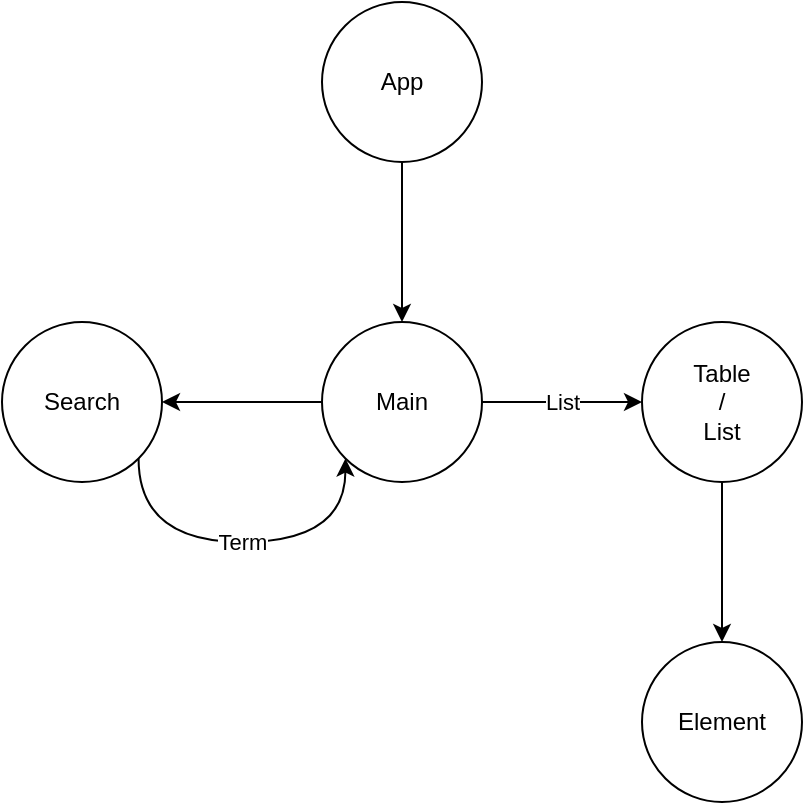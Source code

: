 <mxfile version="22.1.21" type="device">
  <diagram name="Page-1" id="mCL9tQgnD0g_T8Yp625L">
    <mxGraphModel dx="1434" dy="874" grid="1" gridSize="10" guides="1" tooltips="1" connect="1" arrows="1" fold="1" page="1" pageScale="1" pageWidth="850" pageHeight="1100" math="0" shadow="0">
      <root>
        <mxCell id="0" />
        <mxCell id="1" parent="0" />
        <mxCell id="VhtkH76wqLQTEhElUUt3-7" value="" style="edgeStyle=orthogonalEdgeStyle;rounded=0;orthogonalLoop=1;jettySize=auto;html=1;" edge="1" parent="1" source="VhtkH76wqLQTEhElUUt3-1" target="VhtkH76wqLQTEhElUUt3-6">
          <mxGeometry relative="1" as="geometry" />
        </mxCell>
        <mxCell id="VhtkH76wqLQTEhElUUt3-1" value="App" style="ellipse;whiteSpace=wrap;html=1;" vertex="1" parent="1">
          <mxGeometry x="290" y="40" width="80" height="80" as="geometry" />
        </mxCell>
        <mxCell id="VhtkH76wqLQTEhElUUt3-9" value="" style="edgeStyle=orthogonalEdgeStyle;rounded=0;orthogonalLoop=1;jettySize=auto;html=1;" edge="1" parent="1" source="VhtkH76wqLQTEhElUUt3-6" target="VhtkH76wqLQTEhElUUt3-8">
          <mxGeometry relative="1" as="geometry" />
        </mxCell>
        <mxCell id="VhtkH76wqLQTEhElUUt3-11" value="List" style="edgeStyle=orthogonalEdgeStyle;rounded=0;orthogonalLoop=1;jettySize=auto;html=1;" edge="1" parent="1" source="VhtkH76wqLQTEhElUUt3-6" target="VhtkH76wqLQTEhElUUt3-10">
          <mxGeometry relative="1" as="geometry" />
        </mxCell>
        <mxCell id="VhtkH76wqLQTEhElUUt3-6" value="Main" style="ellipse;whiteSpace=wrap;html=1;" vertex="1" parent="1">
          <mxGeometry x="290" y="200" width="80" height="80" as="geometry" />
        </mxCell>
        <mxCell id="VhtkH76wqLQTEhElUUt3-14" value="Term" style="edgeStyle=orthogonalEdgeStyle;rounded=0;orthogonalLoop=1;jettySize=auto;html=1;exitX=1;exitY=1;exitDx=0;exitDy=0;entryX=0;entryY=1;entryDx=0;entryDy=0;curved=1;" edge="1" parent="1" source="VhtkH76wqLQTEhElUUt3-8" target="VhtkH76wqLQTEhElUUt3-6">
          <mxGeometry relative="1" as="geometry">
            <Array as="points">
              <mxPoint x="198" y="310" />
              <mxPoint x="302" y="310" />
            </Array>
          </mxGeometry>
        </mxCell>
        <mxCell id="VhtkH76wqLQTEhElUUt3-8" value="Search" style="ellipse;whiteSpace=wrap;html=1;" vertex="1" parent="1">
          <mxGeometry x="130" y="200" width="80" height="80" as="geometry" />
        </mxCell>
        <mxCell id="VhtkH76wqLQTEhElUUt3-13" value="" style="edgeStyle=orthogonalEdgeStyle;rounded=0;orthogonalLoop=1;jettySize=auto;html=1;" edge="1" parent="1" source="VhtkH76wqLQTEhElUUt3-10" target="VhtkH76wqLQTEhElUUt3-12">
          <mxGeometry relative="1" as="geometry" />
        </mxCell>
        <mxCell id="VhtkH76wqLQTEhElUUt3-10" value="Table &lt;br&gt;/&lt;br&gt;List" style="ellipse;whiteSpace=wrap;html=1;" vertex="1" parent="1">
          <mxGeometry x="450" y="200" width="80" height="80" as="geometry" />
        </mxCell>
        <mxCell id="VhtkH76wqLQTEhElUUt3-12" value="Element" style="ellipse;whiteSpace=wrap;html=1;" vertex="1" parent="1">
          <mxGeometry x="450" y="360" width="80" height="80" as="geometry" />
        </mxCell>
      </root>
    </mxGraphModel>
  </diagram>
</mxfile>
